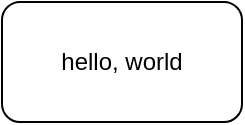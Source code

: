 <mxfile version="17.5.0" type="github">
  <diagram id="ZO_DnmITsA0flge0qL-i" name="Page-1">
    <mxGraphModel dx="1081" dy="751" grid="1" gridSize="10" guides="1" tooltips="1" connect="1" arrows="1" fold="1" page="1" pageScale="1" pageWidth="850" pageHeight="1100" math="0" shadow="0">
      <root>
        <mxCell id="0" />
        <mxCell id="1" parent="0" />
        <mxCell id="xMPKRWt-Jt2GtvXIc6tI-1" value="hello, world" style="rounded=1;whiteSpace=wrap;html=1;" vertex="1" parent="1">
          <mxGeometry x="410" y="220" width="120" height="60" as="geometry" />
        </mxCell>
      </root>
    </mxGraphModel>
  </diagram>
</mxfile>

